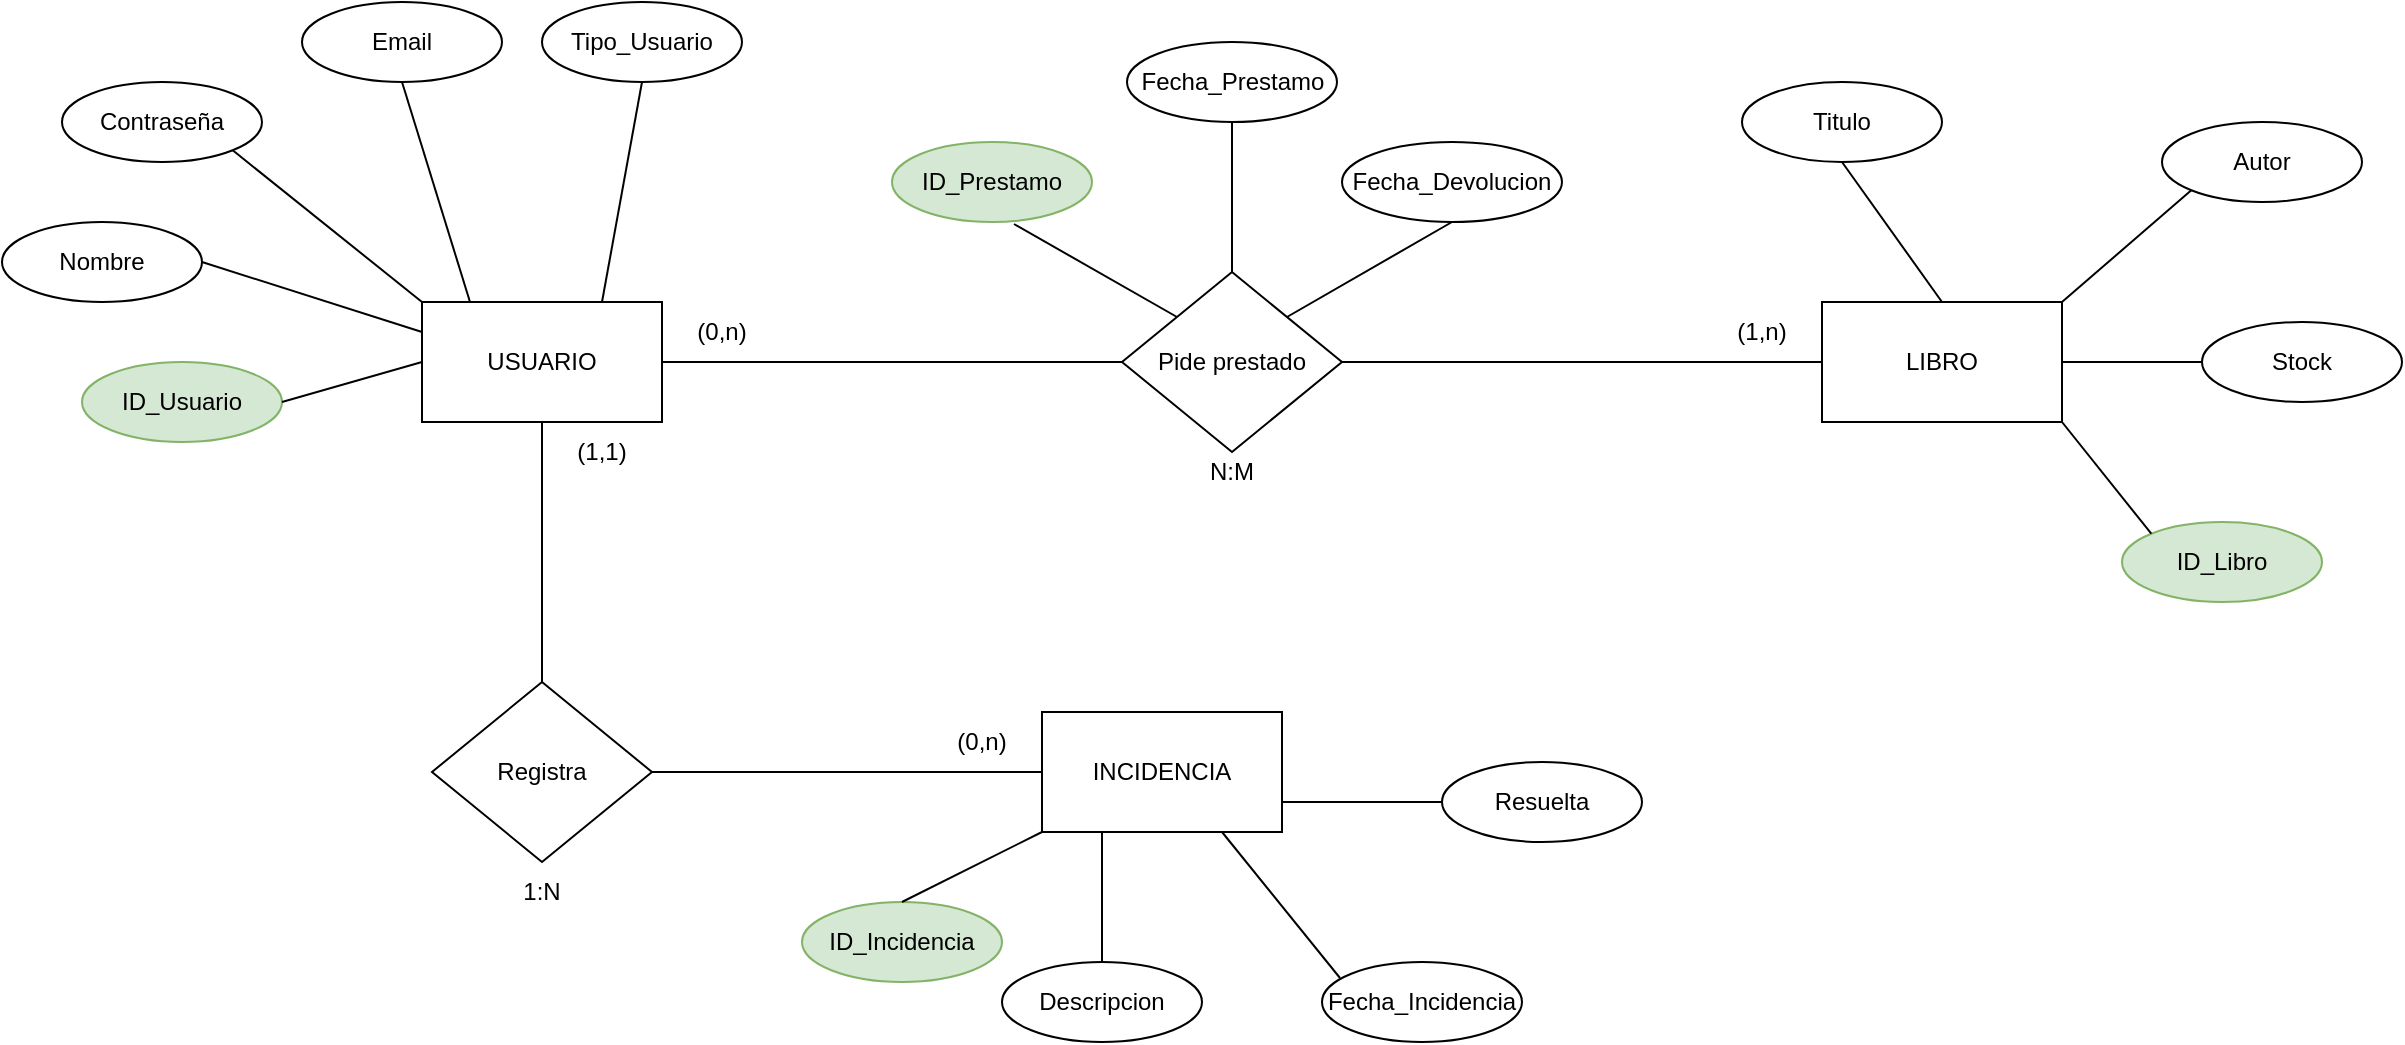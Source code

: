 <mxfile version="20.3.0" type="device"><diagram id="R2lEEEUBdFMjLlhIrx00" name="Page-1"><mxGraphModel dx="2198" dy="905" grid="1" gridSize="10" guides="1" tooltips="1" connect="1" arrows="1" fold="1" page="1" pageScale="1" pageWidth="850" pageHeight="1100" math="0" shadow="0" extFonts="Permanent Marker^https://fonts.googleapis.com/css?family=Permanent+Marker"><root><mxCell id="0"/><mxCell id="1" parent="0"/><mxCell id="rS-Pq9fHpOJJjsh9vivF-1" value="USUARIO" style="rounded=0;whiteSpace=wrap;html=1;" vertex="1" parent="1"><mxGeometry x="10" y="190" width="120" height="60" as="geometry"/></mxCell><mxCell id="rS-Pq9fHpOJJjsh9vivF-2" value="LIBRO" style="rounded=0;whiteSpace=wrap;html=1;" vertex="1" parent="1"><mxGeometry x="710" y="190" width="120" height="60" as="geometry"/></mxCell><mxCell id="rS-Pq9fHpOJJjsh9vivF-3" value="INCIDENCIA" style="rounded=0;whiteSpace=wrap;html=1;" vertex="1" parent="1"><mxGeometry x="320" y="395" width="120" height="60" as="geometry"/></mxCell><mxCell id="rS-Pq9fHpOJJjsh9vivF-5" value="Pide prestado" style="rhombus;whiteSpace=wrap;html=1;" vertex="1" parent="1"><mxGeometry x="360" y="175" width="110" height="90" as="geometry"/></mxCell><mxCell id="rS-Pq9fHpOJJjsh9vivF-6" value="" style="endArrow=none;html=1;rounded=0;exitX=1;exitY=0.5;exitDx=0;exitDy=0;entryX=0;entryY=0.5;entryDx=0;entryDy=0;" edge="1" parent="1" source="rS-Pq9fHpOJJjsh9vivF-1" target="rS-Pq9fHpOJJjsh9vivF-5"><mxGeometry width="50" height="50" relative="1" as="geometry"><mxPoint x="400" y="490" as="sourcePoint"/><mxPoint x="450" y="440" as="targetPoint"/></mxGeometry></mxCell><mxCell id="rS-Pq9fHpOJJjsh9vivF-7" value="" style="endArrow=none;html=1;rounded=0;exitX=1;exitY=0.5;exitDx=0;exitDy=0;entryX=0;entryY=0.5;entryDx=0;entryDy=0;" edge="1" parent="1" source="rS-Pq9fHpOJJjsh9vivF-5" target="rS-Pq9fHpOJJjsh9vivF-2"><mxGeometry width="50" height="50" relative="1" as="geometry"><mxPoint x="400" y="490" as="sourcePoint"/><mxPoint x="450" y="440" as="targetPoint"/></mxGeometry></mxCell><mxCell id="rS-Pq9fHpOJJjsh9vivF-8" value="(1,n)" style="text;html=1;strokeColor=none;fillColor=none;align=center;verticalAlign=middle;whiteSpace=wrap;rounded=0;" vertex="1" parent="1"><mxGeometry x="650" y="190" width="60" height="30" as="geometry"/></mxCell><mxCell id="rS-Pq9fHpOJJjsh9vivF-9" value="(0,n)" style="text;html=1;strokeColor=none;fillColor=none;align=center;verticalAlign=middle;whiteSpace=wrap;rounded=0;" vertex="1" parent="1"><mxGeometry x="130" y="190" width="60" height="30" as="geometry"/></mxCell><mxCell id="rS-Pq9fHpOJJjsh9vivF-10" value="N:M" style="text;html=1;strokeColor=none;fillColor=none;align=center;verticalAlign=middle;whiteSpace=wrap;rounded=0;" vertex="1" parent="1"><mxGeometry x="385" y="260" width="60" height="30" as="geometry"/></mxCell><mxCell id="rS-Pq9fHpOJJjsh9vivF-11" value="Registra" style="rhombus;whiteSpace=wrap;html=1;" vertex="1" parent="1"><mxGeometry x="15" y="380" width="110" height="90" as="geometry"/></mxCell><mxCell id="rS-Pq9fHpOJJjsh9vivF-12" value="" style="endArrow=none;html=1;rounded=0;exitX=0.5;exitY=1;exitDx=0;exitDy=0;" edge="1" parent="1" source="rS-Pq9fHpOJJjsh9vivF-1" target="rS-Pq9fHpOJJjsh9vivF-11"><mxGeometry width="50" height="50" relative="1" as="geometry"><mxPoint x="400" y="490" as="sourcePoint"/><mxPoint x="450" y="440" as="targetPoint"/></mxGeometry></mxCell><mxCell id="rS-Pq9fHpOJJjsh9vivF-13" value="" style="endArrow=none;html=1;rounded=0;exitX=1;exitY=0.5;exitDx=0;exitDy=0;entryX=0;entryY=0.5;entryDx=0;entryDy=0;" edge="1" parent="1" source="rS-Pq9fHpOJJjsh9vivF-11" target="rS-Pq9fHpOJJjsh9vivF-3"><mxGeometry width="50" height="50" relative="1" as="geometry"><mxPoint x="400" y="490" as="sourcePoint"/><mxPoint x="450" y="440" as="targetPoint"/></mxGeometry></mxCell><mxCell id="rS-Pq9fHpOJJjsh9vivF-14" value="(0,n)" style="text;html=1;strokeColor=none;fillColor=none;align=center;verticalAlign=middle;whiteSpace=wrap;rounded=0;" vertex="1" parent="1"><mxGeometry x="260" y="395" width="60" height="30" as="geometry"/></mxCell><mxCell id="rS-Pq9fHpOJJjsh9vivF-15" value="(1,1)" style="text;html=1;strokeColor=none;fillColor=none;align=center;verticalAlign=middle;whiteSpace=wrap;rounded=0;" vertex="1" parent="1"><mxGeometry x="70" y="250" width="60" height="30" as="geometry"/></mxCell><mxCell id="rS-Pq9fHpOJJjsh9vivF-16" value="1:N" style="text;html=1;strokeColor=none;fillColor=none;align=center;verticalAlign=middle;whiteSpace=wrap;rounded=0;" vertex="1" parent="1"><mxGeometry x="40" y="470" width="60" height="30" as="geometry"/></mxCell><mxCell id="rS-Pq9fHpOJJjsh9vivF-17" value="ID_Usuario" style="ellipse;whiteSpace=wrap;html=1;fillColor=#d5e8d4;strokeColor=#82b366;" vertex="1" parent="1"><mxGeometry x="-160" y="220" width="100" height="40" as="geometry"/></mxCell><mxCell id="rS-Pq9fHpOJJjsh9vivF-18" value="Nombre" style="ellipse;whiteSpace=wrap;html=1;" vertex="1" parent="1"><mxGeometry x="-200" y="150" width="100" height="40" as="geometry"/></mxCell><mxCell id="rS-Pq9fHpOJJjsh9vivF-19" value="Contraseña" style="ellipse;whiteSpace=wrap;html=1;" vertex="1" parent="1"><mxGeometry x="-170" y="80" width="100" height="40" as="geometry"/></mxCell><mxCell id="rS-Pq9fHpOJJjsh9vivF-20" value="Email" style="ellipse;whiteSpace=wrap;html=1;" vertex="1" parent="1"><mxGeometry x="-50" y="40" width="100" height="40" as="geometry"/></mxCell><mxCell id="rS-Pq9fHpOJJjsh9vivF-21" value="Tipo_Usuario" style="ellipse;whiteSpace=wrap;html=1;" vertex="1" parent="1"><mxGeometry x="70" y="40" width="100" height="40" as="geometry"/></mxCell><mxCell id="rS-Pq9fHpOJJjsh9vivF-23" value="" style="endArrow=none;html=1;rounded=0;exitX=0;exitY=0.5;exitDx=0;exitDy=0;entryX=1;entryY=0.5;entryDx=0;entryDy=0;" edge="1" parent="1" source="rS-Pq9fHpOJJjsh9vivF-1" target="rS-Pq9fHpOJJjsh9vivF-17"><mxGeometry width="50" height="50" relative="1" as="geometry"><mxPoint x="400" y="490" as="sourcePoint"/><mxPoint x="450" y="440" as="targetPoint"/></mxGeometry></mxCell><mxCell id="rS-Pq9fHpOJJjsh9vivF-24" value="" style="endArrow=none;html=1;rounded=0;exitX=0.75;exitY=0;exitDx=0;exitDy=0;entryX=0.5;entryY=1;entryDx=0;entryDy=0;" edge="1" parent="1" source="rS-Pq9fHpOJJjsh9vivF-1" target="rS-Pq9fHpOJJjsh9vivF-21"><mxGeometry width="50" height="50" relative="1" as="geometry"><mxPoint x="30" y="230" as="sourcePoint"/><mxPoint x="-40" y="250" as="targetPoint"/></mxGeometry></mxCell><mxCell id="rS-Pq9fHpOJJjsh9vivF-25" value="" style="endArrow=none;html=1;rounded=0;exitX=0.2;exitY=0;exitDx=0;exitDy=0;entryX=0.5;entryY=1;entryDx=0;entryDy=0;exitPerimeter=0;" edge="1" parent="1" source="rS-Pq9fHpOJJjsh9vivF-1" target="rS-Pq9fHpOJJjsh9vivF-20"><mxGeometry width="50" height="50" relative="1" as="geometry"><mxPoint x="30" y="240" as="sourcePoint"/><mxPoint x="-40" y="260" as="targetPoint"/></mxGeometry></mxCell><mxCell id="rS-Pq9fHpOJJjsh9vivF-26" value="" style="endArrow=none;html=1;rounded=0;exitX=0;exitY=0;exitDx=0;exitDy=0;entryX=1;entryY=1;entryDx=0;entryDy=0;" edge="1" parent="1" source="rS-Pq9fHpOJJjsh9vivF-1" target="rS-Pq9fHpOJJjsh9vivF-19"><mxGeometry width="50" height="50" relative="1" as="geometry"><mxPoint x="40" y="250" as="sourcePoint"/><mxPoint x="-30" y="270" as="targetPoint"/></mxGeometry></mxCell><mxCell id="rS-Pq9fHpOJJjsh9vivF-27" value="" style="endArrow=none;html=1;rounded=0;entryX=1;entryY=0.5;entryDx=0;entryDy=0;exitX=0;exitY=0.25;exitDx=0;exitDy=0;" edge="1" parent="1" source="rS-Pq9fHpOJJjsh9vivF-1" target="rS-Pq9fHpOJJjsh9vivF-18"><mxGeometry width="50" height="50" relative="1" as="geometry"><mxPoint x="50" y="260" as="sourcePoint"/><mxPoint x="-20" y="280" as="targetPoint"/></mxGeometry></mxCell><mxCell id="rS-Pq9fHpOJJjsh9vivF-29" value="ID_Libro" style="ellipse;whiteSpace=wrap;html=1;fillColor=#d5e8d4;strokeColor=#82b366;" vertex="1" parent="1"><mxGeometry x="860" y="300" width="100" height="40" as="geometry"/></mxCell><mxCell id="rS-Pq9fHpOJJjsh9vivF-30" value="Titulo" style="ellipse;whiteSpace=wrap;html=1;" vertex="1" parent="1"><mxGeometry x="670" y="80" width="100" height="40" as="geometry"/></mxCell><mxCell id="rS-Pq9fHpOJJjsh9vivF-31" value="Autor" style="ellipse;whiteSpace=wrap;html=1;" vertex="1" parent="1"><mxGeometry x="880" y="100" width="100" height="40" as="geometry"/></mxCell><mxCell id="rS-Pq9fHpOJJjsh9vivF-32" value="Stock" style="ellipse;whiteSpace=wrap;html=1;" vertex="1" parent="1"><mxGeometry x="900" y="200" width="100" height="40" as="geometry"/></mxCell><mxCell id="rS-Pq9fHpOJJjsh9vivF-33" value="" style="endArrow=none;html=1;rounded=0;entryX=1;entryY=1;entryDx=0;entryDy=0;exitX=0;exitY=0;exitDx=0;exitDy=0;" edge="1" parent="1" source="rS-Pq9fHpOJJjsh9vivF-29" target="rS-Pq9fHpOJJjsh9vivF-2"><mxGeometry width="50" height="50" relative="1" as="geometry"><mxPoint x="400" y="490" as="sourcePoint"/><mxPoint x="720" y="440" as="targetPoint"/></mxGeometry></mxCell><mxCell id="rS-Pq9fHpOJJjsh9vivF-34" value="" style="endArrow=none;html=1;rounded=0;entryX=1;entryY=0.5;entryDx=0;entryDy=0;exitX=0;exitY=0.5;exitDx=0;exitDy=0;" edge="1" parent="1" source="rS-Pq9fHpOJJjsh9vivF-32" target="rS-Pq9fHpOJJjsh9vivF-2"><mxGeometry width="50" height="50" relative="1" as="geometry"><mxPoint x="884.645" y="315.858" as="sourcePoint"/><mxPoint x="840" y="260" as="targetPoint"/></mxGeometry></mxCell><mxCell id="rS-Pq9fHpOJJjsh9vivF-35" value="" style="endArrow=none;html=1;rounded=0;entryX=1;entryY=0;entryDx=0;entryDy=0;exitX=0;exitY=1;exitDx=0;exitDy=0;" edge="1" parent="1" source="rS-Pq9fHpOJJjsh9vivF-31" target="rS-Pq9fHpOJJjsh9vivF-2"><mxGeometry width="50" height="50" relative="1" as="geometry"><mxPoint x="894.645" y="325.858" as="sourcePoint"/><mxPoint x="850" y="270" as="targetPoint"/></mxGeometry></mxCell><mxCell id="rS-Pq9fHpOJJjsh9vivF-36" value="" style="endArrow=none;html=1;rounded=0;entryX=0.5;entryY=0;entryDx=0;entryDy=0;exitX=0.5;exitY=1;exitDx=0;exitDy=0;" edge="1" parent="1" source="rS-Pq9fHpOJJjsh9vivF-30" target="rS-Pq9fHpOJJjsh9vivF-2"><mxGeometry width="50" height="50" relative="1" as="geometry"><mxPoint x="904.645" y="335.858" as="sourcePoint"/><mxPoint x="860" y="280" as="targetPoint"/></mxGeometry></mxCell><mxCell id="rS-Pq9fHpOJJjsh9vivF-37" value="ID_Prestamo" style="ellipse;whiteSpace=wrap;html=1;fillColor=#d5e8d4;strokeColor=#82b366;" vertex="1" parent="1"><mxGeometry x="245" y="110" width="100" height="40" as="geometry"/></mxCell><mxCell id="rS-Pq9fHpOJJjsh9vivF-38" value="Fecha_Prestamo" style="ellipse;whiteSpace=wrap;html=1;" vertex="1" parent="1"><mxGeometry x="362.5" y="60" width="105" height="40" as="geometry"/></mxCell><mxCell id="rS-Pq9fHpOJJjsh9vivF-39" value="Fecha_Devolucion" style="ellipse;whiteSpace=wrap;html=1;" vertex="1" parent="1"><mxGeometry x="470" y="110" width="110" height="40" as="geometry"/></mxCell><mxCell id="rS-Pq9fHpOJJjsh9vivF-40" value="" style="endArrow=none;html=1;rounded=0;entryX=0;entryY=0;entryDx=0;entryDy=0;exitX=0.61;exitY=1.025;exitDx=0;exitDy=0;exitPerimeter=0;" edge="1" parent="1" source="rS-Pq9fHpOJJjsh9vivF-37" target="rS-Pq9fHpOJJjsh9vivF-5"><mxGeometry width="50" height="50" relative="1" as="geometry"><mxPoint x="400" y="490" as="sourcePoint"/><mxPoint x="450" y="440" as="targetPoint"/></mxGeometry></mxCell><mxCell id="rS-Pq9fHpOJJjsh9vivF-41" value="" style="endArrow=none;html=1;rounded=0;entryX=0.5;entryY=0;entryDx=0;entryDy=0;exitX=0.5;exitY=1;exitDx=0;exitDy=0;" edge="1" parent="1" source="rS-Pq9fHpOJJjsh9vivF-38" target="rS-Pq9fHpOJJjsh9vivF-5"><mxGeometry width="50" height="50" relative="1" as="geometry"><mxPoint x="321" y="171" as="sourcePoint"/><mxPoint x="397.5" y="207.5" as="targetPoint"/></mxGeometry></mxCell><mxCell id="rS-Pq9fHpOJJjsh9vivF-42" value="" style="endArrow=none;html=1;rounded=0;entryX=1;entryY=0;entryDx=0;entryDy=0;exitX=0.5;exitY=1;exitDx=0;exitDy=0;" edge="1" parent="1" source="rS-Pq9fHpOJJjsh9vivF-39" target="rS-Pq9fHpOJJjsh9vivF-5"><mxGeometry width="50" height="50" relative="1" as="geometry"><mxPoint x="331" y="181" as="sourcePoint"/><mxPoint x="407.5" y="217.5" as="targetPoint"/></mxGeometry></mxCell><mxCell id="rS-Pq9fHpOJJjsh9vivF-43" value="ID_Incidencia" style="ellipse;whiteSpace=wrap;html=1;fillColor=#d5e8d4;strokeColor=#82b366;" vertex="1" parent="1"><mxGeometry x="200" y="490" width="100" height="40" as="geometry"/></mxCell><mxCell id="rS-Pq9fHpOJJjsh9vivF-44" value="Descripcion" style="ellipse;whiteSpace=wrap;html=1;" vertex="1" parent="1"><mxGeometry x="300" y="520" width="100" height="40" as="geometry"/></mxCell><mxCell id="rS-Pq9fHpOJJjsh9vivF-45" value="Fecha_Incidencia" style="ellipse;whiteSpace=wrap;html=1;" vertex="1" parent="1"><mxGeometry x="460" y="520" width="100" height="40" as="geometry"/></mxCell><mxCell id="rS-Pq9fHpOJJjsh9vivF-46" value="Resuelta" style="ellipse;whiteSpace=wrap;html=1;" vertex="1" parent="1"><mxGeometry x="520" y="420" width="100" height="40" as="geometry"/></mxCell><mxCell id="rS-Pq9fHpOJJjsh9vivF-47" value="" style="endArrow=none;html=1;rounded=0;exitX=0;exitY=1;exitDx=0;exitDy=0;" edge="1" parent="1" source="rS-Pq9fHpOJJjsh9vivF-3"><mxGeometry width="50" height="50" relative="1" as="geometry"><mxPoint x="400" y="490" as="sourcePoint"/><mxPoint x="250" y="490" as="targetPoint"/></mxGeometry></mxCell><mxCell id="rS-Pq9fHpOJJjsh9vivF-49" value="" style="endArrow=none;html=1;rounded=0;exitX=0.25;exitY=1;exitDx=0;exitDy=0;entryX=0.5;entryY=0;entryDx=0;entryDy=0;" edge="1" parent="1" source="rS-Pq9fHpOJJjsh9vivF-3" target="rS-Pq9fHpOJJjsh9vivF-44"><mxGeometry width="50" height="50" relative="1" as="geometry"><mxPoint x="330" y="465" as="sourcePoint"/><mxPoint x="260" y="500" as="targetPoint"/></mxGeometry></mxCell><mxCell id="rS-Pq9fHpOJJjsh9vivF-50" value="" style="endArrow=none;html=1;rounded=0;entryX=0.75;entryY=1;entryDx=0;entryDy=0;exitX=0.09;exitY=0.2;exitDx=0;exitDy=0;exitPerimeter=0;" edge="1" parent="1" source="rS-Pq9fHpOJJjsh9vivF-45" target="rS-Pq9fHpOJJjsh9vivF-3"><mxGeometry width="50" height="50" relative="1" as="geometry"><mxPoint x="460" y="500" as="sourcePoint"/><mxPoint x="270" y="510" as="targetPoint"/></mxGeometry></mxCell><mxCell id="rS-Pq9fHpOJJjsh9vivF-51" value="" style="endArrow=none;html=1;rounded=0;exitX=1;exitY=0.75;exitDx=0;exitDy=0;entryX=0;entryY=0.5;entryDx=0;entryDy=0;" edge="1" parent="1" source="rS-Pq9fHpOJJjsh9vivF-3" target="rS-Pq9fHpOJJjsh9vivF-46"><mxGeometry width="50" height="50" relative="1" as="geometry"><mxPoint x="400" y="490" as="sourcePoint"/><mxPoint x="450" y="440" as="targetPoint"/></mxGeometry></mxCell></root></mxGraphModel></diagram></mxfile>